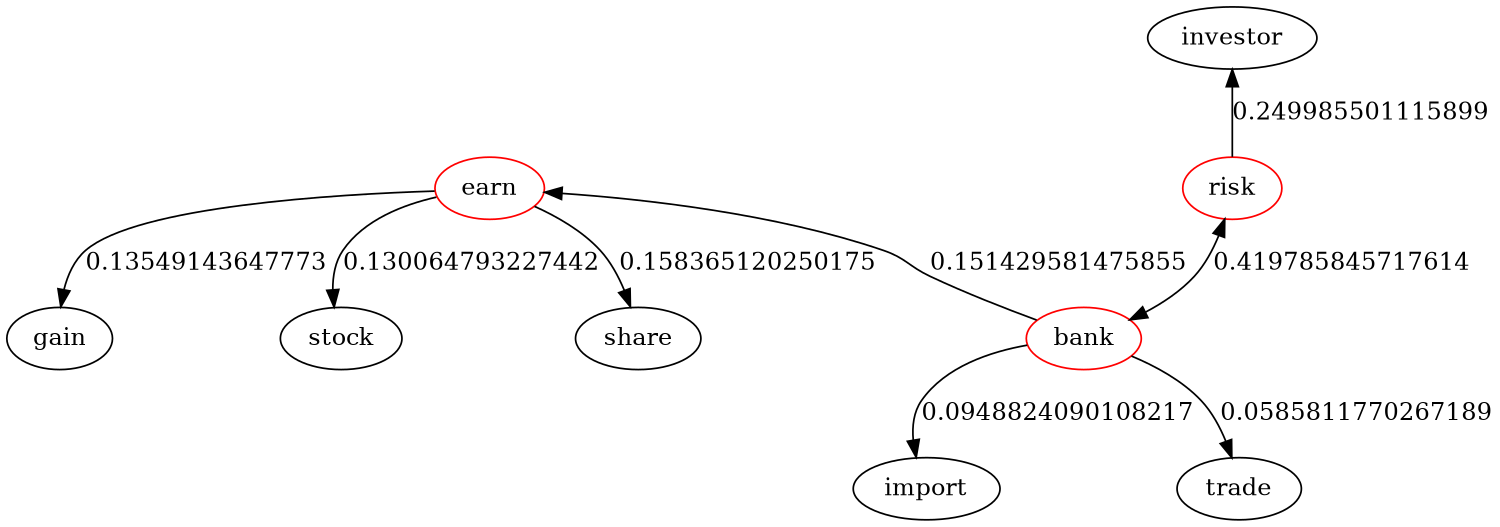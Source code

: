 digraph family {
	size="10,10";
bank->import[len=4.21535277296753,label=0.0948824090108217];
earn->gain[len=4.09352569056681,label=0.13549143647773];
earn->stock[len=4.10980562031767,label=0.130064793227442];
earn->bank[len=4.04571125557244,label=0.151429581475855,dir=back];
earn->share[len=4.02490463924947,label=0.158365120250175];
investor->risk[len=3.7500434966523,label=0.249985501115899,dir=back];
risk->bank[len=3.24064246284716,label=0.419785845717614,dir=both];
bank->trade[len=4.32425646891984,label=0.0585811770267189];
risk[color="red"];
bank[color="red"];
earn[color="red"];
}